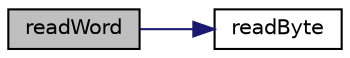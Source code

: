 digraph "readWord"
{
 // LATEX_PDF_SIZE
  edge [fontname="Helvetica",fontsize="10",labelfontname="Helvetica",labelfontsize="10"];
  node [fontname="Helvetica",fontsize="10",shape=record];
  rankdir="LR";
  Node1 [label="readWord",height=0.2,width=0.4,color="black", fillcolor="grey75", style="filled", fontcolor="black",tooltip="Reads word from Drive IN LITTLE-ENDIAN FORMAT!"];
  Node1 -> Node2 [color="midnightblue",fontsize="10",style="solid",fontname="Helvetica"];
  Node2 [label="readByte",height=0.2,width=0.4,color="black", fillcolor="white", style="filled",URL="$v_d_i_s_k__drive_8c.html#a603782e523cb298a0c6903c540d6233f",tooltip="Reads byte from Drive."];
}
